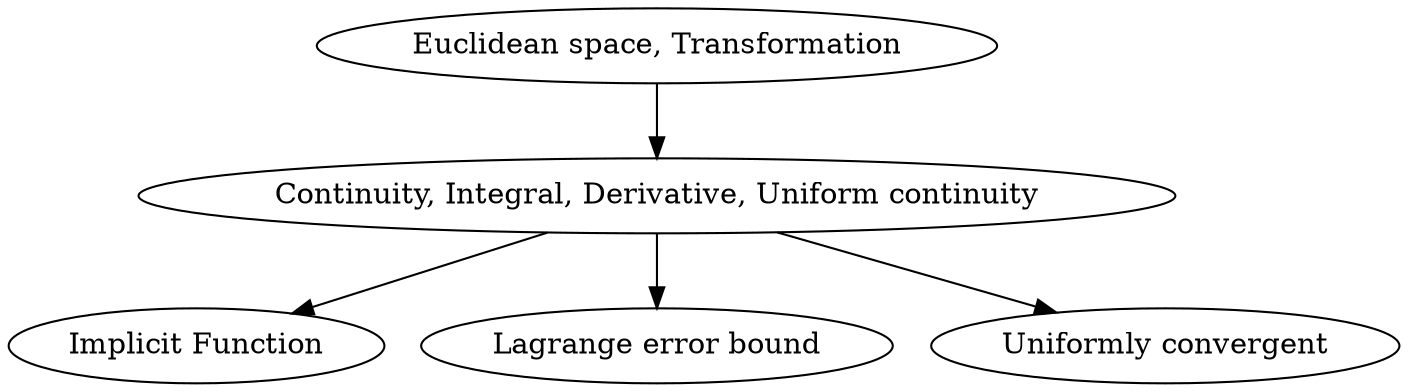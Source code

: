 digraph {
"Continuity, Integral, Derivative, Uniform continuity"
"Euclidean space, Transformation"->"Continuity, Integral, Derivative, Uniform continuity"
"Implicit Function"
"Continuity, Integral, Derivative, Uniform continuity"->"Implicit Function"
"Lagrange error bound"
"Continuity, Integral, Derivative, Uniform continuity"->"Lagrange error bound"
"Uniformly convergent"
"Continuity, Integral, Derivative, Uniform continuity"->"Uniformly convergent"
}
